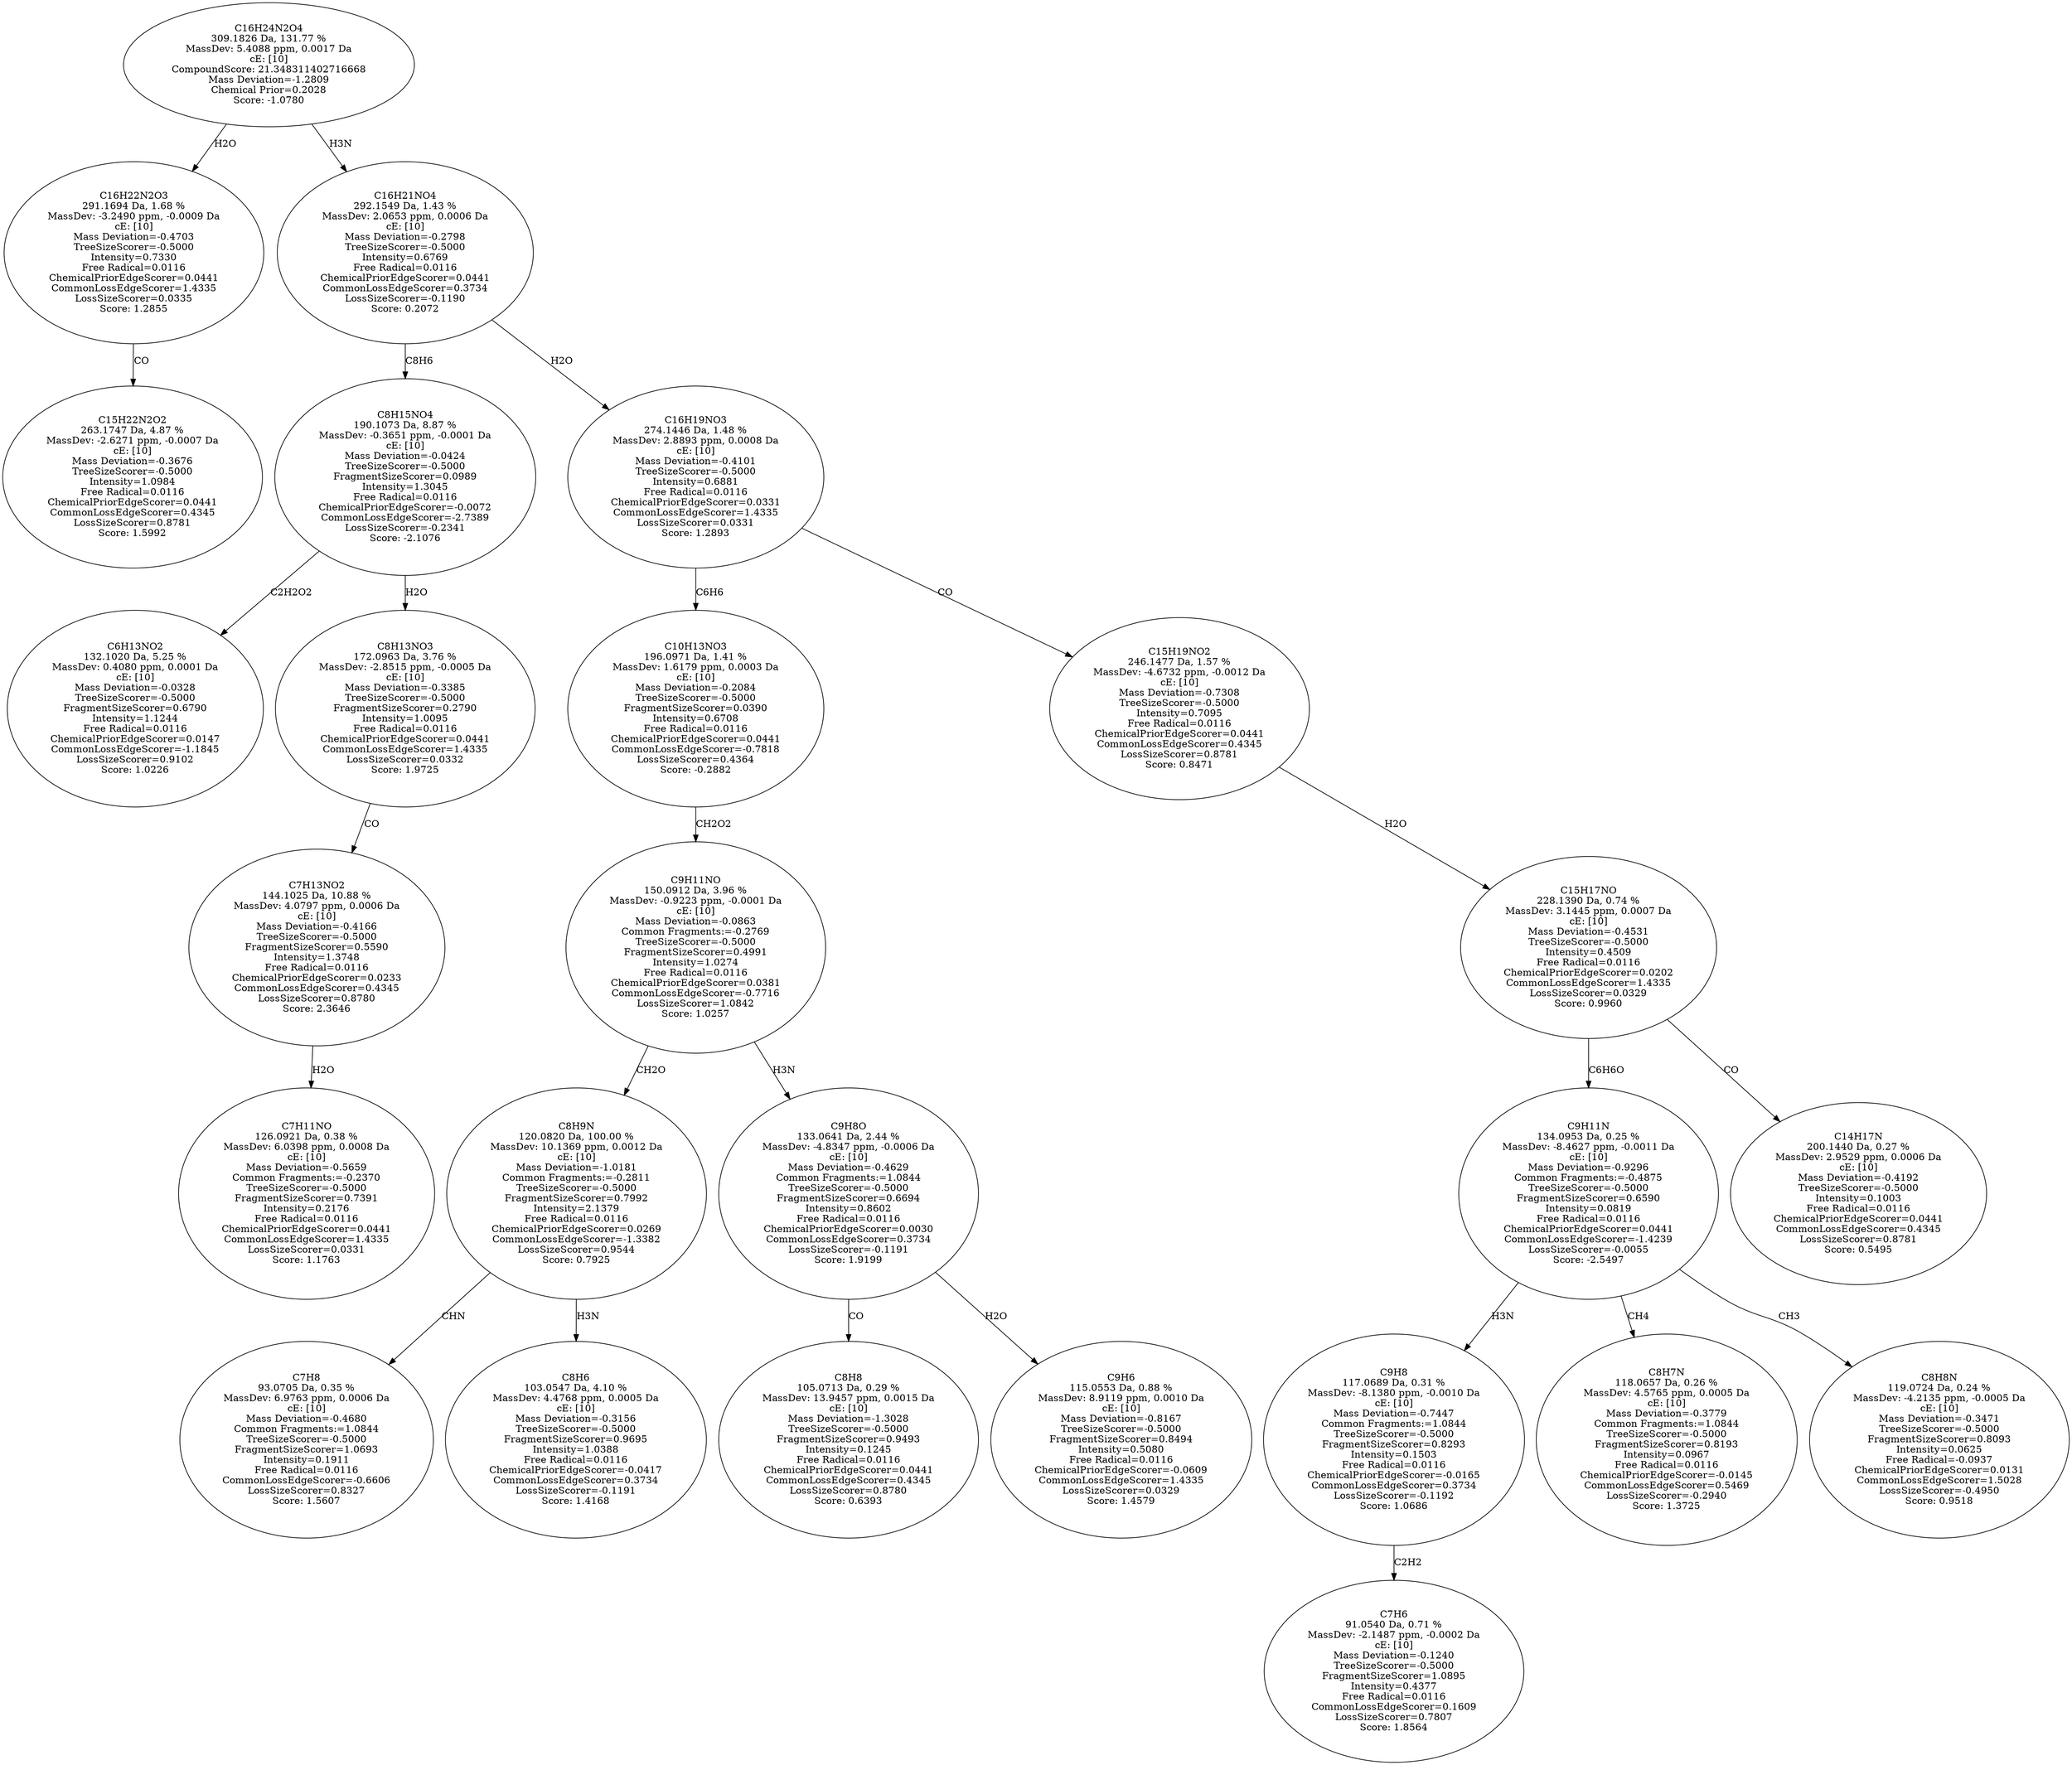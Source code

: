 strict digraph {
v1 [label="C15H22N2O2\n263.1747 Da, 4.87 %\nMassDev: -2.6271 ppm, -0.0007 Da\ncE: [10]\nMass Deviation=-0.3676\nTreeSizeScorer=-0.5000\nIntensity=1.0984\nFree Radical=0.0116\nChemicalPriorEdgeScorer=0.0441\nCommonLossEdgeScorer=0.4345\nLossSizeScorer=0.8781\nScore: 1.5992"];
v2 [label="C16H22N2O3\n291.1694 Da, 1.68 %\nMassDev: -3.2490 ppm, -0.0009 Da\ncE: [10]\nMass Deviation=-0.4703\nTreeSizeScorer=-0.5000\nIntensity=0.7330\nFree Radical=0.0116\nChemicalPriorEdgeScorer=0.0441\nCommonLossEdgeScorer=1.4335\nLossSizeScorer=0.0335\nScore: 1.2855"];
v3 [label="C6H13NO2\n132.1020 Da, 5.25 %\nMassDev: 0.4080 ppm, 0.0001 Da\ncE: [10]\nMass Deviation=-0.0328\nTreeSizeScorer=-0.5000\nFragmentSizeScorer=0.6790\nIntensity=1.1244\nFree Radical=0.0116\nChemicalPriorEdgeScorer=0.0147\nCommonLossEdgeScorer=-1.1845\nLossSizeScorer=0.9102\nScore: 1.0226"];
v4 [label="C7H11NO\n126.0921 Da, 0.38 %\nMassDev: 6.0398 ppm, 0.0008 Da\ncE: [10]\nMass Deviation=-0.5659\nCommon Fragments:=-0.2370\nTreeSizeScorer=-0.5000\nFragmentSizeScorer=0.7391\nIntensity=0.2176\nFree Radical=0.0116\nChemicalPriorEdgeScorer=0.0441\nCommonLossEdgeScorer=1.4335\nLossSizeScorer=0.0331\nScore: 1.1763"];
v5 [label="C7H13NO2\n144.1025 Da, 10.88 %\nMassDev: 4.0797 ppm, 0.0006 Da\ncE: [10]\nMass Deviation=-0.4166\nTreeSizeScorer=-0.5000\nFragmentSizeScorer=0.5590\nIntensity=1.3748\nFree Radical=0.0116\nChemicalPriorEdgeScorer=0.0233\nCommonLossEdgeScorer=0.4345\nLossSizeScorer=0.8780\nScore: 2.3646"];
v6 [label="C8H13NO3\n172.0963 Da, 3.76 %\nMassDev: -2.8515 ppm, -0.0005 Da\ncE: [10]\nMass Deviation=-0.3385\nTreeSizeScorer=-0.5000\nFragmentSizeScorer=0.2790\nIntensity=1.0095\nFree Radical=0.0116\nChemicalPriorEdgeScorer=0.0441\nCommonLossEdgeScorer=1.4335\nLossSizeScorer=0.0332\nScore: 1.9725"];
v7 [label="C8H15NO4\n190.1073 Da, 8.87 %\nMassDev: -0.3651 ppm, -0.0001 Da\ncE: [10]\nMass Deviation=-0.0424\nTreeSizeScorer=-0.5000\nFragmentSizeScorer=0.0989\nIntensity=1.3045\nFree Radical=0.0116\nChemicalPriorEdgeScorer=-0.0072\nCommonLossEdgeScorer=-2.7389\nLossSizeScorer=-0.2341\nScore: -2.1076"];
v8 [label="C7H8\n93.0705 Da, 0.35 %\nMassDev: 6.9763 ppm, 0.0006 Da\ncE: [10]\nMass Deviation=-0.4680\nCommon Fragments:=1.0844\nTreeSizeScorer=-0.5000\nFragmentSizeScorer=1.0693\nIntensity=0.1911\nFree Radical=0.0116\nCommonLossEdgeScorer=-0.6606\nLossSizeScorer=0.8327\nScore: 1.5607"];
v9 [label="C8H6\n103.0547 Da, 4.10 %\nMassDev: 4.4768 ppm, 0.0005 Da\ncE: [10]\nMass Deviation=-0.3156\nTreeSizeScorer=-0.5000\nFragmentSizeScorer=0.9695\nIntensity=1.0388\nFree Radical=0.0116\nChemicalPriorEdgeScorer=-0.0417\nCommonLossEdgeScorer=0.3734\nLossSizeScorer=-0.1191\nScore: 1.4168"];
v10 [label="C8H9N\n120.0820 Da, 100.00 %\nMassDev: 10.1369 ppm, 0.0012 Da\ncE: [10]\nMass Deviation=-1.0181\nCommon Fragments:=-0.2811\nTreeSizeScorer=-0.5000\nFragmentSizeScorer=0.7992\nIntensity=2.1379\nFree Radical=0.0116\nChemicalPriorEdgeScorer=0.0269\nCommonLossEdgeScorer=-1.3382\nLossSizeScorer=0.9544\nScore: 0.7925"];
v11 [label="C8H8\n105.0713 Da, 0.29 %\nMassDev: 13.9457 ppm, 0.0015 Da\ncE: [10]\nMass Deviation=-1.3028\nTreeSizeScorer=-0.5000\nFragmentSizeScorer=0.9493\nIntensity=0.1245\nFree Radical=0.0116\nChemicalPriorEdgeScorer=0.0441\nCommonLossEdgeScorer=0.4345\nLossSizeScorer=0.8780\nScore: 0.6393"];
v12 [label="C9H6\n115.0553 Da, 0.88 %\nMassDev: 8.9119 ppm, 0.0010 Da\ncE: [10]\nMass Deviation=-0.8167\nTreeSizeScorer=-0.5000\nFragmentSizeScorer=0.8494\nIntensity=0.5080\nFree Radical=0.0116\nChemicalPriorEdgeScorer=-0.0609\nCommonLossEdgeScorer=1.4335\nLossSizeScorer=0.0329\nScore: 1.4579"];
v13 [label="C9H8O\n133.0641 Da, 2.44 %\nMassDev: -4.8347 ppm, -0.0006 Da\ncE: [10]\nMass Deviation=-0.4629\nCommon Fragments:=1.0844\nTreeSizeScorer=-0.5000\nFragmentSizeScorer=0.6694\nIntensity=0.8602\nFree Radical=0.0116\nChemicalPriorEdgeScorer=0.0030\nCommonLossEdgeScorer=0.3734\nLossSizeScorer=-0.1191\nScore: 1.9199"];
v14 [label="C9H11NO\n150.0912 Da, 3.96 %\nMassDev: -0.9223 ppm, -0.0001 Da\ncE: [10]\nMass Deviation=-0.0863\nCommon Fragments:=-0.2769\nTreeSizeScorer=-0.5000\nFragmentSizeScorer=0.4991\nIntensity=1.0274\nFree Radical=0.0116\nChemicalPriorEdgeScorer=0.0381\nCommonLossEdgeScorer=-0.7716\nLossSizeScorer=1.0842\nScore: 1.0257"];
v15 [label="C10H13NO3\n196.0971 Da, 1.41 %\nMassDev: 1.6179 ppm, 0.0003 Da\ncE: [10]\nMass Deviation=-0.2084\nTreeSizeScorer=-0.5000\nFragmentSizeScorer=0.0390\nIntensity=0.6708\nFree Radical=0.0116\nChemicalPriorEdgeScorer=0.0441\nCommonLossEdgeScorer=-0.7818\nLossSizeScorer=0.4364\nScore: -0.2882"];
v16 [label="C7H6\n91.0540 Da, 0.71 %\nMassDev: -2.1487 ppm, -0.0002 Da\ncE: [10]\nMass Deviation=-0.1240\nTreeSizeScorer=-0.5000\nFragmentSizeScorer=1.0895\nIntensity=0.4377\nFree Radical=0.0116\nCommonLossEdgeScorer=0.1609\nLossSizeScorer=0.7807\nScore: 1.8564"];
v17 [label="C9H8\n117.0689 Da, 0.31 %\nMassDev: -8.1380 ppm, -0.0010 Da\ncE: [10]\nMass Deviation=-0.7447\nCommon Fragments:=1.0844\nTreeSizeScorer=-0.5000\nFragmentSizeScorer=0.8293\nIntensity=0.1503\nFree Radical=0.0116\nChemicalPriorEdgeScorer=-0.0165\nCommonLossEdgeScorer=0.3734\nLossSizeScorer=-0.1192\nScore: 1.0686"];
v18 [label="C8H7N\n118.0657 Da, 0.26 %\nMassDev: 4.5765 ppm, 0.0005 Da\ncE: [10]\nMass Deviation=-0.3779\nCommon Fragments:=1.0844\nTreeSizeScorer=-0.5000\nFragmentSizeScorer=0.8193\nIntensity=0.0967\nFree Radical=0.0116\nChemicalPriorEdgeScorer=-0.0145\nCommonLossEdgeScorer=0.5469\nLossSizeScorer=-0.2940\nScore: 1.3725"];
v19 [label="C8H8N\n119.0724 Da, 0.24 %\nMassDev: -4.2135 ppm, -0.0005 Da\ncE: [10]\nMass Deviation=-0.3471\nTreeSizeScorer=-0.5000\nFragmentSizeScorer=0.8093\nIntensity=0.0625\nFree Radical=-0.0937\nChemicalPriorEdgeScorer=0.0131\nCommonLossEdgeScorer=1.5028\nLossSizeScorer=-0.4950\nScore: 0.9518"];
v20 [label="C9H11N\n134.0953 Da, 0.25 %\nMassDev: -8.4627 ppm, -0.0011 Da\ncE: [10]\nMass Deviation=-0.9296\nCommon Fragments:=-0.4875\nTreeSizeScorer=-0.5000\nFragmentSizeScorer=0.6590\nIntensity=0.0819\nFree Radical=0.0116\nChemicalPriorEdgeScorer=0.0441\nCommonLossEdgeScorer=-1.4239\nLossSizeScorer=-0.0055\nScore: -2.5497"];
v21 [label="C14H17N\n200.1440 Da, 0.27 %\nMassDev: 2.9529 ppm, 0.0006 Da\ncE: [10]\nMass Deviation=-0.4192\nTreeSizeScorer=-0.5000\nIntensity=0.1003\nFree Radical=0.0116\nChemicalPriorEdgeScorer=0.0441\nCommonLossEdgeScorer=0.4345\nLossSizeScorer=0.8781\nScore: 0.5495"];
v22 [label="C15H17NO\n228.1390 Da, 0.74 %\nMassDev: 3.1445 ppm, 0.0007 Da\ncE: [10]\nMass Deviation=-0.4531\nTreeSizeScorer=-0.5000\nIntensity=0.4509\nFree Radical=0.0116\nChemicalPriorEdgeScorer=0.0202\nCommonLossEdgeScorer=1.4335\nLossSizeScorer=0.0329\nScore: 0.9960"];
v23 [label="C15H19NO2\n246.1477 Da, 1.57 %\nMassDev: -4.6732 ppm, -0.0012 Da\ncE: [10]\nMass Deviation=-0.7308\nTreeSizeScorer=-0.5000\nIntensity=0.7095\nFree Radical=0.0116\nChemicalPriorEdgeScorer=0.0441\nCommonLossEdgeScorer=0.4345\nLossSizeScorer=0.8781\nScore: 0.8471"];
v24 [label="C16H19NO3\n274.1446 Da, 1.48 %\nMassDev: 2.8893 ppm, 0.0008 Da\ncE: [10]\nMass Deviation=-0.4101\nTreeSizeScorer=-0.5000\nIntensity=0.6881\nFree Radical=0.0116\nChemicalPriorEdgeScorer=0.0331\nCommonLossEdgeScorer=1.4335\nLossSizeScorer=0.0331\nScore: 1.2893"];
v25 [label="C16H21NO4\n292.1549 Da, 1.43 %\nMassDev: 2.0653 ppm, 0.0006 Da\ncE: [10]\nMass Deviation=-0.2798\nTreeSizeScorer=-0.5000\nIntensity=0.6769\nFree Radical=0.0116\nChemicalPriorEdgeScorer=0.0441\nCommonLossEdgeScorer=0.3734\nLossSizeScorer=-0.1190\nScore: 0.2072"];
v26 [label="C16H24N2O4\n309.1826 Da, 131.77 %\nMassDev: 5.4088 ppm, 0.0017 Da\ncE: [10]\nCompoundScore: 21.348311402716668\nMass Deviation=-1.2809\nChemical Prior=0.2028\nScore: -1.0780"];
v2 -> v1 [label="CO"];
v26 -> v2 [label="H2O"];
v7 -> v3 [label="C2H2O2"];
v5 -> v4 [label="H2O"];
v6 -> v5 [label="CO"];
v7 -> v6 [label="H2O"];
v25 -> v7 [label="C8H6"];
v10 -> v8 [label="CHN"];
v10 -> v9 [label="H3N"];
v14 -> v10 [label="CH2O"];
v13 -> v11 [label="CO"];
v13 -> v12 [label="H2O"];
v14 -> v13 [label="H3N"];
v15 -> v14 [label="CH2O2"];
v24 -> v15 [label="C6H6"];
v17 -> v16 [label="C2H2"];
v20 -> v17 [label="H3N"];
v20 -> v18 [label="CH4"];
v20 -> v19 [label="CH3"];
v22 -> v20 [label="C6H6O"];
v22 -> v21 [label="CO"];
v23 -> v22 [label="H2O"];
v24 -> v23 [label="CO"];
v25 -> v24 [label="H2O"];
v26 -> v25 [label="H3N"];
}